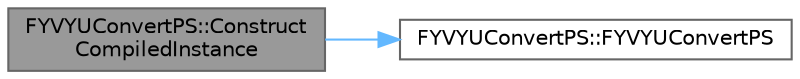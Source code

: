digraph "FYVYUConvertPS::ConstructCompiledInstance"
{
 // INTERACTIVE_SVG=YES
 // LATEX_PDF_SIZE
  bgcolor="transparent";
  edge [fontname=Helvetica,fontsize=10,labelfontname=Helvetica,labelfontsize=10];
  node [fontname=Helvetica,fontsize=10,shape=box,height=0.2,width=0.4];
  rankdir="LR";
  Node1 [id="Node000001",label="FYVYUConvertPS::Construct\lCompiledInstance",height=0.2,width=0.4,color="gray40", fillcolor="grey60", style="filled", fontcolor="black",tooltip=" "];
  Node1 -> Node2 [id="edge1_Node000001_Node000002",color="steelblue1",style="solid",tooltip=" "];
  Node2 [id="Node000002",label="FYVYUConvertPS::FYVYUConvertPS",height=0.2,width=0.4,color="grey40", fillcolor="white", style="filled",URL="$da/d1d/classFYVYUConvertPS.html#ac9c89b9e26ef67846f1503683b33c291",tooltip=" "];
}
